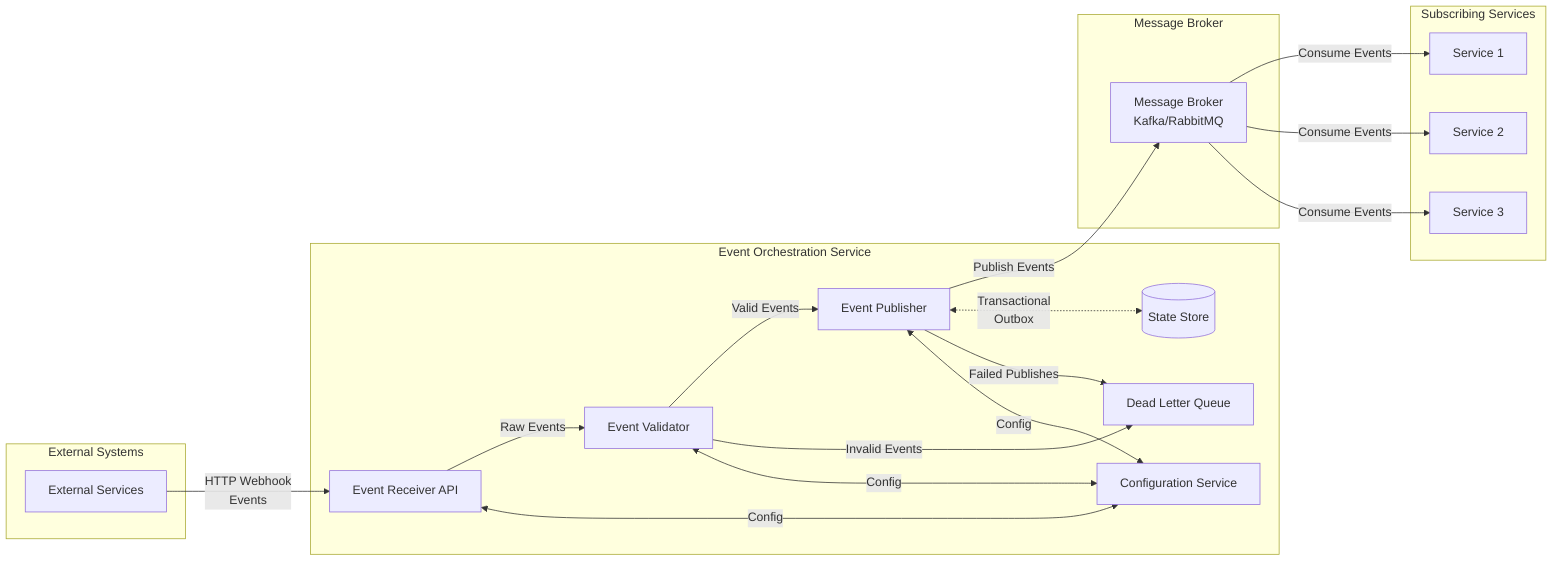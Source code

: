 flowchart LR
    subgraph "External Systems"
        ES[External Services]
    end
    
    subgraph "Event Orchestration Service"
        API[Event Receiver API]
        VAL[Event Validator]
        PUB[Event Publisher]
        DLQ[Dead Letter Queue]
        CFG[Configuration Service]
        DB[(State Store)]
    end
    
    subgraph "Message Broker"
        MB[Message Broker\nKafka/RabbitMQ]
    end
    
    subgraph "Subscribing Services"
        S1[Service 1]
        S2[Service 2]
        S3[Service 3]
    end
    
    ES -- "HTTP Webhook\nEvents" --> API
    API -- "Raw Events" --> VAL
    VAL -- "Valid Events" --> PUB
    VAL -- "Invalid Events" --> DLQ
    PUB -- "Publish Events" --> MB
    PUB <-. "Transactional\nOutbox" .-> DB
    PUB -- "Failed Publishes" --> DLQ
    API <-- "Config" --> CFG
    VAL <-- "Config" --> CFG
    PUB <-- "Config" --> CFG
    
    MB -- "Consume Events" --> S1
    MB -- "Consume Events" --> S2
    MB -- "Consume Events" --> S3